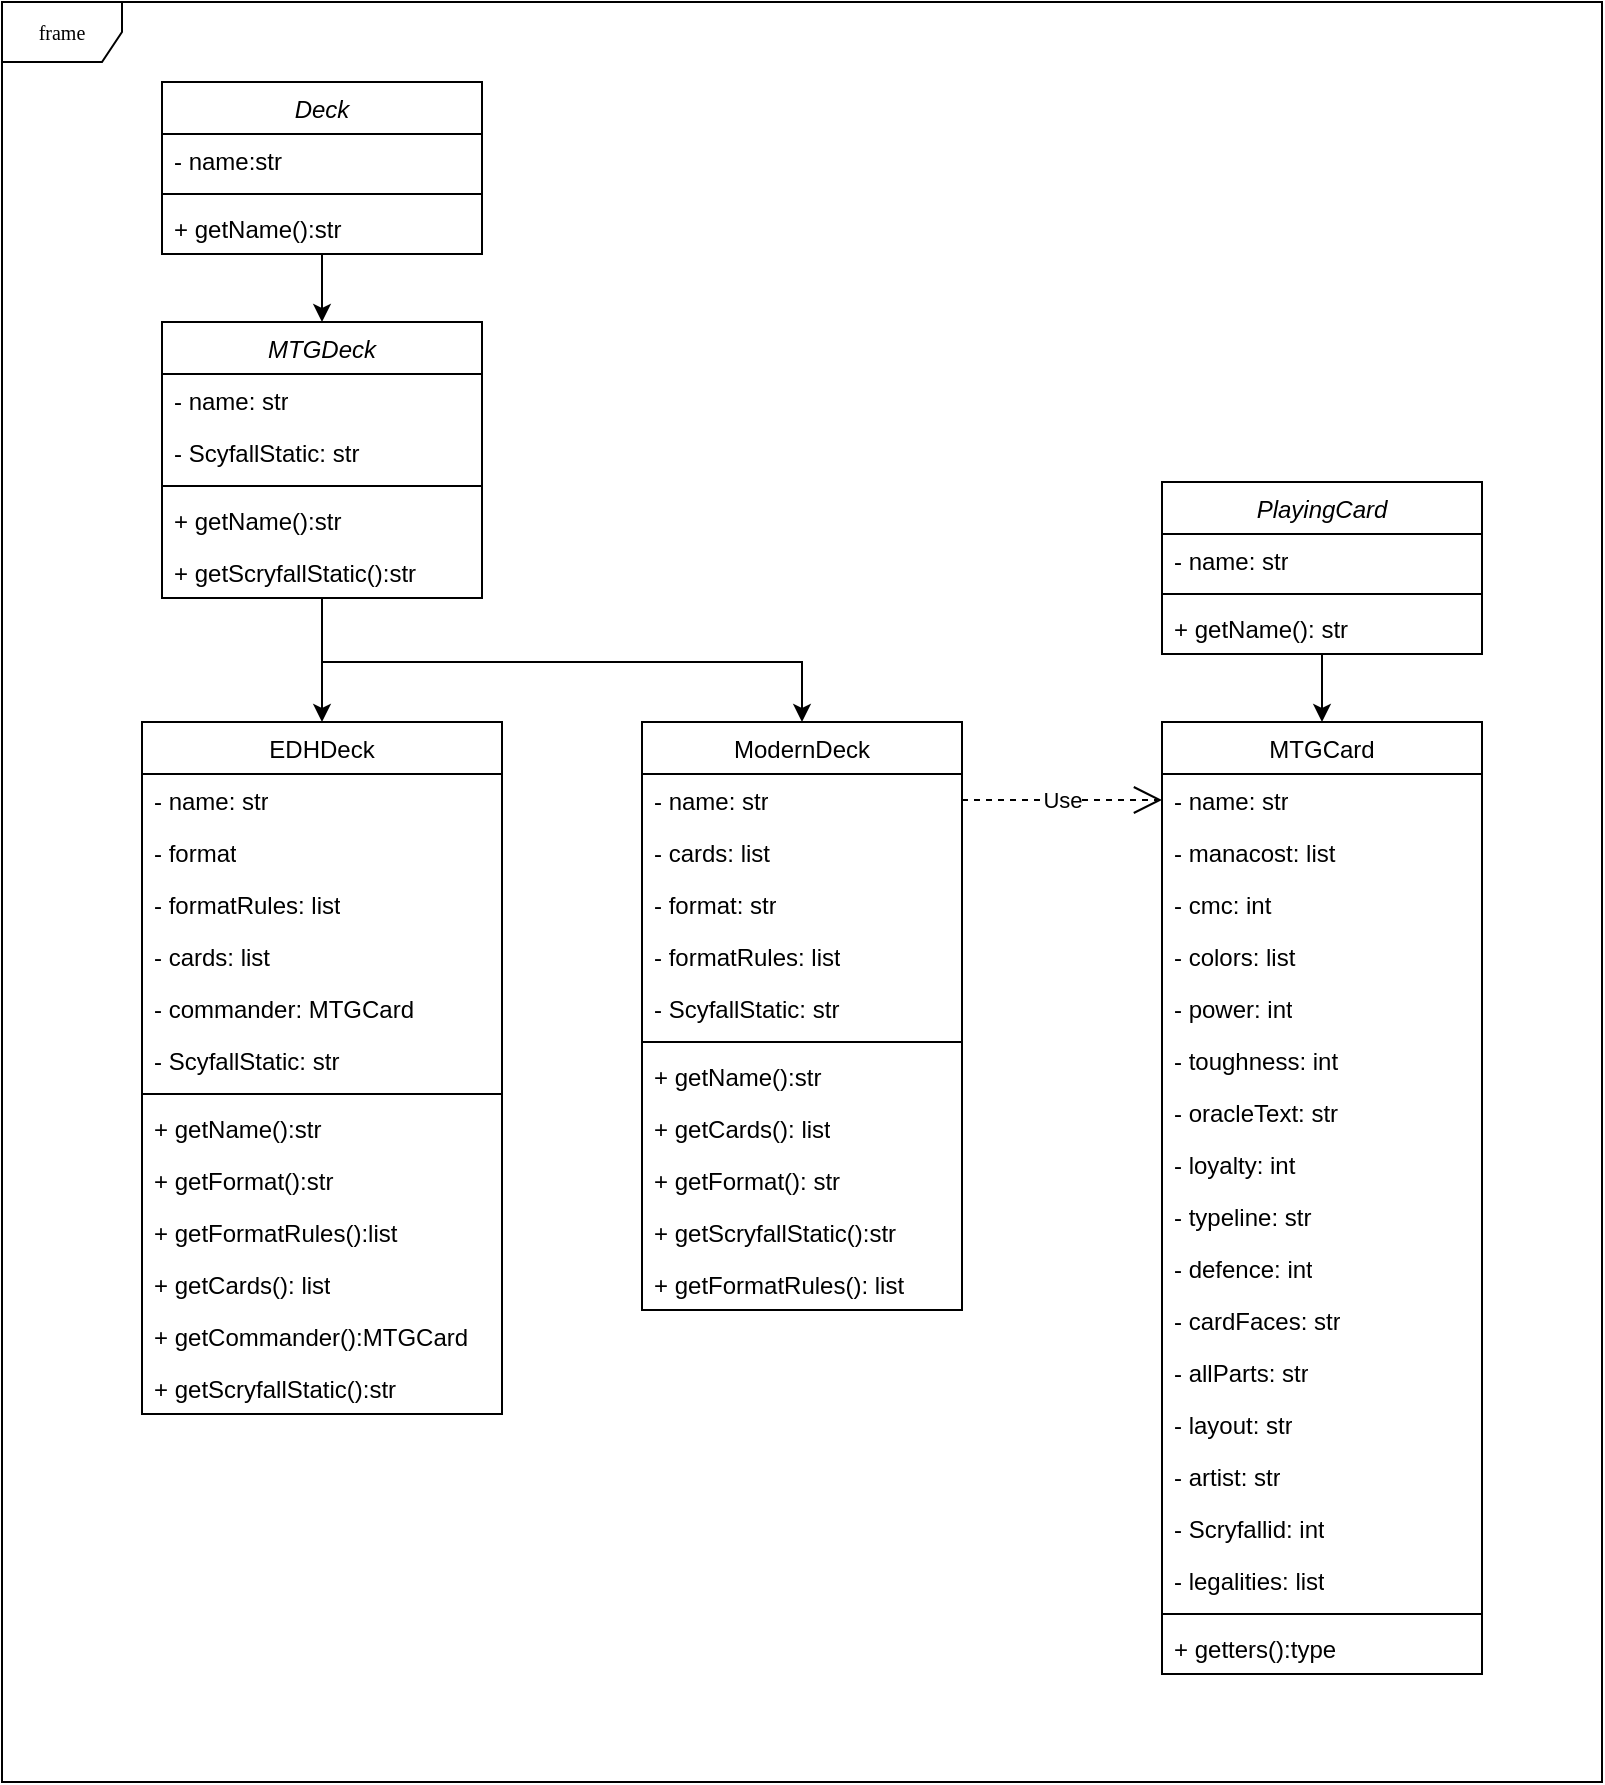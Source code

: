 <mxfile version="26.2.2">
  <diagram name="Page-1" id="c4acf3e9-155e-7222-9cf6-157b1a14988f">
    <mxGraphModel dx="1092" dy="913" grid="1" gridSize="10" guides="1" tooltips="1" connect="1" arrows="1" fold="1" page="1" pageScale="1" pageWidth="850" pageHeight="1100" background="none" math="0" shadow="0">
      <root>
        <mxCell id="0" />
        <mxCell id="1" parent="0" />
        <mxCell id="17acba5748e5396b-1" value="frame" style="shape=umlFrame;whiteSpace=wrap;html=1;rounded=0;shadow=0;comic=0;labelBackgroundColor=none;strokeWidth=1;fontFamily=Verdana;fontSize=10;align=center;" parent="1" vertex="1">
          <mxGeometry y="40" width="800" height="890" as="geometry" />
        </mxCell>
        <mxCell id="5rrmKJDz6aVRcs7-WAq3-39" style="edgeStyle=orthogonalEdgeStyle;rounded=0;orthogonalLoop=1;jettySize=auto;html=1;entryX=0.5;entryY=0;entryDx=0;entryDy=0;" parent="1" source="5rrmKJDz6aVRcs7-WAq3-26" target="5rrmKJDz6aVRcs7-WAq3-32" edge="1">
          <mxGeometry relative="1" as="geometry" />
        </mxCell>
        <mxCell id="5rrmKJDz6aVRcs7-WAq3-26" value="&lt;i style=&quot;font-weight: normal;&quot;&gt;Deck&lt;/i&gt;" style="swimlane;fontStyle=1;align=center;verticalAlign=top;childLayout=stackLayout;horizontal=1;startSize=26;horizontalStack=0;resizeParent=1;resizeParentMax=0;resizeLast=0;collapsible=1;marginBottom=0;whiteSpace=wrap;html=1;" parent="1" vertex="1">
          <mxGeometry x="80" y="80" width="160" height="86" as="geometry" />
        </mxCell>
        <mxCell id="5rrmKJDz6aVRcs7-WAq3-27" value="- name:str" style="text;strokeColor=none;fillColor=none;align=left;verticalAlign=top;spacingLeft=4;spacingRight=4;overflow=hidden;rotatable=0;points=[[0,0.5],[1,0.5]];portConstraint=eastwest;whiteSpace=wrap;html=1;" parent="5rrmKJDz6aVRcs7-WAq3-26" vertex="1">
          <mxGeometry y="26" width="160" height="26" as="geometry" />
        </mxCell>
        <mxCell id="5rrmKJDz6aVRcs7-WAq3-28" value="" style="line;strokeWidth=1;fillColor=none;align=left;verticalAlign=middle;spacingTop=-1;spacingLeft=3;spacingRight=3;rotatable=0;labelPosition=right;points=[];portConstraint=eastwest;strokeColor=inherit;" parent="5rrmKJDz6aVRcs7-WAq3-26" vertex="1">
          <mxGeometry y="52" width="160" height="8" as="geometry" />
        </mxCell>
        <mxCell id="5rrmKJDz6aVRcs7-WAq3-29" value="+ getName():str" style="text;strokeColor=none;fillColor=none;align=left;verticalAlign=top;spacingLeft=4;spacingRight=4;overflow=hidden;rotatable=0;points=[[0,0.5],[1,0.5]];portConstraint=eastwest;whiteSpace=wrap;html=1;" parent="5rrmKJDz6aVRcs7-WAq3-26" vertex="1">
          <mxGeometry y="60" width="160" height="26" as="geometry" />
        </mxCell>
        <mxCell id="5rrmKJDz6aVRcs7-WAq3-67" style="edgeStyle=orthogonalEdgeStyle;rounded=0;orthogonalLoop=1;jettySize=auto;html=1;" parent="1" source="5rrmKJDz6aVRcs7-WAq3-32" target="5rrmKJDz6aVRcs7-WAq3-56" edge="1">
          <mxGeometry relative="1" as="geometry">
            <Array as="points">
              <mxPoint x="160" y="370" />
              <mxPoint x="400" y="370" />
            </Array>
          </mxGeometry>
        </mxCell>
        <mxCell id="5rrmKJDz6aVRcs7-WAq3-68" style="edgeStyle=orthogonalEdgeStyle;rounded=0;orthogonalLoop=1;jettySize=auto;html=1;entryX=0.5;entryY=0;entryDx=0;entryDy=0;" parent="1" source="5rrmKJDz6aVRcs7-WAq3-32" target="5rrmKJDz6aVRcs7-WAq3-42" edge="1">
          <mxGeometry relative="1" as="geometry" />
        </mxCell>
        <mxCell id="5rrmKJDz6aVRcs7-WAq3-32" value="&lt;i style=&quot;font-weight: normal;&quot;&gt;MTGDeck&lt;/i&gt;" style="swimlane;fontStyle=1;align=center;verticalAlign=top;childLayout=stackLayout;horizontal=1;startSize=26;horizontalStack=0;resizeParent=1;resizeParentMax=0;resizeLast=0;collapsible=1;marginBottom=0;whiteSpace=wrap;html=1;" parent="1" vertex="1">
          <mxGeometry x="80" y="200" width="160" height="138" as="geometry" />
        </mxCell>
        <mxCell id="5rrmKJDz6aVRcs7-WAq3-37" value="- name: str" style="text;strokeColor=none;fillColor=none;align=left;verticalAlign=top;spacingLeft=4;spacingRight=4;overflow=hidden;rotatable=0;points=[[0,0.5],[1,0.5]];portConstraint=eastwest;whiteSpace=wrap;html=1;" parent="5rrmKJDz6aVRcs7-WAq3-32" vertex="1">
          <mxGeometry y="26" width="160" height="26" as="geometry" />
        </mxCell>
        <mxCell id="5rrmKJDz6aVRcs7-WAq3-33" value="- ScyfallStatic: str" style="text;strokeColor=none;fillColor=none;align=left;verticalAlign=top;spacingLeft=4;spacingRight=4;overflow=hidden;rotatable=0;points=[[0,0.5],[1,0.5]];portConstraint=eastwest;whiteSpace=wrap;html=1;" parent="5rrmKJDz6aVRcs7-WAq3-32" vertex="1">
          <mxGeometry y="52" width="160" height="26" as="geometry" />
        </mxCell>
        <mxCell id="5rrmKJDz6aVRcs7-WAq3-34" value="" style="line;strokeWidth=1;fillColor=none;align=left;verticalAlign=middle;spacingTop=-1;spacingLeft=3;spacingRight=3;rotatable=0;labelPosition=right;points=[];portConstraint=eastwest;strokeColor=inherit;" parent="5rrmKJDz6aVRcs7-WAq3-32" vertex="1">
          <mxGeometry y="78" width="160" height="8" as="geometry" />
        </mxCell>
        <mxCell id="5rrmKJDz6aVRcs7-WAq3-40" value="+ getName():str" style="text;strokeColor=none;fillColor=none;align=left;verticalAlign=top;spacingLeft=4;spacingRight=4;overflow=hidden;rotatable=0;points=[[0,0.5],[1,0.5]];portConstraint=eastwest;whiteSpace=wrap;html=1;" parent="5rrmKJDz6aVRcs7-WAq3-32" vertex="1">
          <mxGeometry y="86" width="160" height="26" as="geometry" />
        </mxCell>
        <mxCell id="5rrmKJDz6aVRcs7-WAq3-35" value="+ getScryfallStatic():str" style="text;strokeColor=none;fillColor=none;align=left;verticalAlign=top;spacingLeft=4;spacingRight=4;overflow=hidden;rotatable=0;points=[[0,0.5],[1,0.5]];portConstraint=eastwest;whiteSpace=wrap;html=1;" parent="5rrmKJDz6aVRcs7-WAq3-32" vertex="1">
          <mxGeometry y="112" width="160" height="26" as="geometry" />
        </mxCell>
        <mxCell id="5rrmKJDz6aVRcs7-WAq3-42" value="&lt;span style=&quot;font-weight: normal;&quot;&gt;EDHDeck&lt;/span&gt;" style="swimlane;fontStyle=1;align=center;verticalAlign=top;childLayout=stackLayout;horizontal=1;startSize=26;horizontalStack=0;resizeParent=1;resizeParentMax=0;resizeLast=0;collapsible=1;marginBottom=0;whiteSpace=wrap;html=1;" parent="1" vertex="1">
          <mxGeometry x="70" y="400" width="180" height="346" as="geometry" />
        </mxCell>
        <mxCell id="5rrmKJDz6aVRcs7-WAq3-43" value="- name: str" style="text;strokeColor=none;fillColor=none;align=left;verticalAlign=top;spacingLeft=4;spacingRight=4;overflow=hidden;rotatable=0;points=[[0,0.5],[1,0.5]];portConstraint=eastwest;whiteSpace=wrap;html=1;" parent="5rrmKJDz6aVRcs7-WAq3-42" vertex="1">
          <mxGeometry y="26" width="180" height="26" as="geometry" />
        </mxCell>
        <mxCell id="5rrmKJDz6aVRcs7-WAq3-49" value="- format" style="text;strokeColor=none;fillColor=none;align=left;verticalAlign=top;spacingLeft=4;spacingRight=4;overflow=hidden;rotatable=0;points=[[0,0.5],[1,0.5]];portConstraint=eastwest;whiteSpace=wrap;html=1;" parent="5rrmKJDz6aVRcs7-WAq3-42" vertex="1">
          <mxGeometry y="52" width="180" height="26" as="geometry" />
        </mxCell>
        <mxCell id="5rrmKJDz6aVRcs7-WAq3-63" value="- formatRules: list" style="text;strokeColor=none;fillColor=none;align=left;verticalAlign=top;spacingLeft=4;spacingRight=4;overflow=hidden;rotatable=0;points=[[0,0.5],[1,0.5]];portConstraint=eastwest;whiteSpace=wrap;html=1;" parent="5rrmKJDz6aVRcs7-WAq3-42" vertex="1">
          <mxGeometry y="78" width="180" height="26" as="geometry" />
        </mxCell>
        <mxCell id="5rrmKJDz6aVRcs7-WAq3-48" value="- cards: list" style="text;strokeColor=none;fillColor=none;align=left;verticalAlign=top;spacingLeft=4;spacingRight=4;overflow=hidden;rotatable=0;points=[[0,0.5],[1,0.5]];portConstraint=eastwest;whiteSpace=wrap;html=1;" parent="5rrmKJDz6aVRcs7-WAq3-42" vertex="1">
          <mxGeometry y="104" width="180" height="26" as="geometry" />
        </mxCell>
        <mxCell id="5rrmKJDz6aVRcs7-WAq3-54" value="- commander: MTGCard" style="text;strokeColor=none;fillColor=none;align=left;verticalAlign=top;spacingLeft=4;spacingRight=4;overflow=hidden;rotatable=0;points=[[0,0.5],[1,0.5]];portConstraint=eastwest;whiteSpace=wrap;html=1;" parent="5rrmKJDz6aVRcs7-WAq3-42" vertex="1">
          <mxGeometry y="130" width="180" height="26" as="geometry" />
        </mxCell>
        <mxCell id="5rrmKJDz6aVRcs7-WAq3-44" value="- ScyfallStatic: str" style="text;strokeColor=none;fillColor=none;align=left;verticalAlign=top;spacingLeft=4;spacingRight=4;overflow=hidden;rotatable=0;points=[[0,0.5],[1,0.5]];portConstraint=eastwest;whiteSpace=wrap;html=1;" parent="5rrmKJDz6aVRcs7-WAq3-42" vertex="1">
          <mxGeometry y="156" width="180" height="26" as="geometry" />
        </mxCell>
        <mxCell id="5rrmKJDz6aVRcs7-WAq3-45" value="" style="line;strokeWidth=1;fillColor=none;align=left;verticalAlign=middle;spacingTop=-1;spacingLeft=3;spacingRight=3;rotatable=0;labelPosition=right;points=[];portConstraint=eastwest;strokeColor=inherit;" parent="5rrmKJDz6aVRcs7-WAq3-42" vertex="1">
          <mxGeometry y="182" width="180" height="8" as="geometry" />
        </mxCell>
        <mxCell id="5rrmKJDz6aVRcs7-WAq3-46" value="+ getName():str" style="text;strokeColor=none;fillColor=none;align=left;verticalAlign=top;spacingLeft=4;spacingRight=4;overflow=hidden;rotatable=0;points=[[0,0.5],[1,0.5]];portConstraint=eastwest;whiteSpace=wrap;html=1;" parent="5rrmKJDz6aVRcs7-WAq3-42" vertex="1">
          <mxGeometry y="190" width="180" height="26" as="geometry" />
        </mxCell>
        <mxCell id="5rrmKJDz6aVRcs7-WAq3-52" value="+ getFormat():str" style="text;strokeColor=none;fillColor=none;align=left;verticalAlign=top;spacingLeft=4;spacingRight=4;overflow=hidden;rotatable=0;points=[[0,0.5],[1,0.5]];portConstraint=eastwest;whiteSpace=wrap;html=1;" parent="5rrmKJDz6aVRcs7-WAq3-42" vertex="1">
          <mxGeometry y="216" width="180" height="26" as="geometry" />
        </mxCell>
        <mxCell id="5rrmKJDz6aVRcs7-WAq3-53" value="+ getFormatRules():list" style="text;strokeColor=none;fillColor=none;align=left;verticalAlign=top;spacingLeft=4;spacingRight=4;overflow=hidden;rotatable=0;points=[[0,0.5],[1,0.5]];portConstraint=eastwest;whiteSpace=wrap;html=1;" parent="5rrmKJDz6aVRcs7-WAq3-42" vertex="1">
          <mxGeometry y="242" width="180" height="26" as="geometry" />
        </mxCell>
        <mxCell id="5rrmKJDz6aVRcs7-WAq3-51" value="+ getCards(): list" style="text;strokeColor=none;fillColor=none;align=left;verticalAlign=top;spacingLeft=4;spacingRight=4;overflow=hidden;rotatable=0;points=[[0,0.5],[1,0.5]];portConstraint=eastwest;whiteSpace=wrap;html=1;" parent="5rrmKJDz6aVRcs7-WAq3-42" vertex="1">
          <mxGeometry y="268" width="180" height="26" as="geometry" />
        </mxCell>
        <mxCell id="5rrmKJDz6aVRcs7-WAq3-55" value="+ getCommander():MTGCard" style="text;strokeColor=none;fillColor=none;align=left;verticalAlign=top;spacingLeft=4;spacingRight=4;overflow=hidden;rotatable=0;points=[[0,0.5],[1,0.5]];portConstraint=eastwest;whiteSpace=wrap;html=1;" parent="5rrmKJDz6aVRcs7-WAq3-42" vertex="1">
          <mxGeometry y="294" width="180" height="26" as="geometry" />
        </mxCell>
        <mxCell id="5rrmKJDz6aVRcs7-WAq3-47" value="+ getScryfallStatic():str" style="text;strokeColor=none;fillColor=none;align=left;verticalAlign=top;spacingLeft=4;spacingRight=4;overflow=hidden;rotatable=0;points=[[0,0.5],[1,0.5]];portConstraint=eastwest;whiteSpace=wrap;html=1;" parent="5rrmKJDz6aVRcs7-WAq3-42" vertex="1">
          <mxGeometry y="320" width="180" height="26" as="geometry" />
        </mxCell>
        <mxCell id="5rrmKJDz6aVRcs7-WAq3-56" value="&lt;span style=&quot;font-weight: normal;&quot;&gt;ModernDeck&lt;/span&gt;" style="swimlane;fontStyle=1;align=center;verticalAlign=top;childLayout=stackLayout;horizontal=1;startSize=26;horizontalStack=0;resizeParent=1;resizeParentMax=0;resizeLast=0;collapsible=1;marginBottom=0;whiteSpace=wrap;html=1;" parent="1" vertex="1">
          <mxGeometry x="320" y="400" width="160" height="294" as="geometry" />
        </mxCell>
        <mxCell id="5rrmKJDz6aVRcs7-WAq3-57" value="- name: str" style="text;strokeColor=none;fillColor=none;align=left;verticalAlign=top;spacingLeft=4;spacingRight=4;overflow=hidden;rotatable=0;points=[[0,0.5],[1,0.5]];portConstraint=eastwest;whiteSpace=wrap;html=1;" parent="5rrmKJDz6aVRcs7-WAq3-56" vertex="1">
          <mxGeometry y="26" width="160" height="26" as="geometry" />
        </mxCell>
        <mxCell id="5rrmKJDz6aVRcs7-WAq3-65" value="- cards: list" style="text;strokeColor=none;fillColor=none;align=left;verticalAlign=top;spacingLeft=4;spacingRight=4;overflow=hidden;rotatable=0;points=[[0,0.5],[1,0.5]];portConstraint=eastwest;whiteSpace=wrap;html=1;" parent="5rrmKJDz6aVRcs7-WAq3-56" vertex="1">
          <mxGeometry y="52" width="160" height="26" as="geometry" />
        </mxCell>
        <mxCell id="5rrmKJDz6aVRcs7-WAq3-62" value="- format: str" style="text;strokeColor=none;fillColor=none;align=left;verticalAlign=top;spacingLeft=4;spacingRight=4;overflow=hidden;rotatable=0;points=[[0,0.5],[1,0.5]];portConstraint=eastwest;whiteSpace=wrap;html=1;" parent="5rrmKJDz6aVRcs7-WAq3-56" vertex="1">
          <mxGeometry y="78" width="160" height="26" as="geometry" />
        </mxCell>
        <mxCell id="5rrmKJDz6aVRcs7-WAq3-64" value="- formatRules: list" style="text;strokeColor=none;fillColor=none;align=left;verticalAlign=top;spacingLeft=4;spacingRight=4;overflow=hidden;rotatable=0;points=[[0,0.5],[1,0.5]];portConstraint=eastwest;whiteSpace=wrap;html=1;" parent="5rrmKJDz6aVRcs7-WAq3-56" vertex="1">
          <mxGeometry y="104" width="160" height="26" as="geometry" />
        </mxCell>
        <mxCell id="5rrmKJDz6aVRcs7-WAq3-58" value="- ScyfallStatic: str" style="text;strokeColor=none;fillColor=none;align=left;verticalAlign=top;spacingLeft=4;spacingRight=4;overflow=hidden;rotatable=0;points=[[0,0.5],[1,0.5]];portConstraint=eastwest;whiteSpace=wrap;html=1;" parent="5rrmKJDz6aVRcs7-WAq3-56" vertex="1">
          <mxGeometry y="130" width="160" height="26" as="geometry" />
        </mxCell>
        <mxCell id="5rrmKJDz6aVRcs7-WAq3-59" value="" style="line;strokeWidth=1;fillColor=none;align=left;verticalAlign=middle;spacingTop=-1;spacingLeft=3;spacingRight=3;rotatable=0;labelPosition=right;points=[];portConstraint=eastwest;strokeColor=inherit;" parent="5rrmKJDz6aVRcs7-WAq3-56" vertex="1">
          <mxGeometry y="156" width="160" height="8" as="geometry" />
        </mxCell>
        <mxCell id="5rrmKJDz6aVRcs7-WAq3-60" value="+ getName():str" style="text;strokeColor=none;fillColor=none;align=left;verticalAlign=top;spacingLeft=4;spacingRight=4;overflow=hidden;rotatable=0;points=[[0,0.5],[1,0.5]];portConstraint=eastwest;whiteSpace=wrap;html=1;" parent="5rrmKJDz6aVRcs7-WAq3-56" vertex="1">
          <mxGeometry y="164" width="160" height="26" as="geometry" />
        </mxCell>
        <mxCell id="5rrmKJDz6aVRcs7-WAq3-69" value="+ getCards(): list" style="text;strokeColor=none;fillColor=none;align=left;verticalAlign=top;spacingLeft=4;spacingRight=4;overflow=hidden;rotatable=0;points=[[0,0.5],[1,0.5]];portConstraint=eastwest;whiteSpace=wrap;html=1;" parent="5rrmKJDz6aVRcs7-WAq3-56" vertex="1">
          <mxGeometry y="190" width="160" height="26" as="geometry" />
        </mxCell>
        <mxCell id="5rrmKJDz6aVRcs7-WAq3-70" value="+ getFormat(): str" style="text;strokeColor=none;fillColor=none;align=left;verticalAlign=top;spacingLeft=4;spacingRight=4;overflow=hidden;rotatable=0;points=[[0,0.5],[1,0.5]];portConstraint=eastwest;whiteSpace=wrap;html=1;" parent="5rrmKJDz6aVRcs7-WAq3-56" vertex="1">
          <mxGeometry y="216" width="160" height="26" as="geometry" />
        </mxCell>
        <mxCell id="5rrmKJDz6aVRcs7-WAq3-61" value="+ getScryfallStatic():str" style="text;strokeColor=none;fillColor=none;align=left;verticalAlign=top;spacingLeft=4;spacingRight=4;overflow=hidden;rotatable=0;points=[[0,0.5],[1,0.5]];portConstraint=eastwest;whiteSpace=wrap;html=1;" parent="5rrmKJDz6aVRcs7-WAq3-56" vertex="1">
          <mxGeometry y="242" width="160" height="26" as="geometry" />
        </mxCell>
        <mxCell id="5rrmKJDz6aVRcs7-WAq3-71" value="+ getFormatRules(): list" style="text;strokeColor=none;fillColor=none;align=left;verticalAlign=top;spacingLeft=4;spacingRight=4;overflow=hidden;rotatable=0;points=[[0,0.5],[1,0.5]];portConstraint=eastwest;whiteSpace=wrap;html=1;" parent="5rrmKJDz6aVRcs7-WAq3-56" vertex="1">
          <mxGeometry y="268" width="160" height="26" as="geometry" />
        </mxCell>
        <mxCell id="5rrmKJDz6aVRcs7-WAq3-84" style="edgeStyle=orthogonalEdgeStyle;rounded=0;orthogonalLoop=1;jettySize=auto;html=1;entryX=0.5;entryY=0;entryDx=0;entryDy=0;" parent="1" source="5rrmKJDz6aVRcs7-WAq3-73" target="5rrmKJDz6aVRcs7-WAq3-77" edge="1">
          <mxGeometry relative="1" as="geometry" />
        </mxCell>
        <mxCell id="5rrmKJDz6aVRcs7-WAq3-73" value="&lt;i style=&quot;font-weight: normal;&quot;&gt;PlayingCard&lt;/i&gt;" style="swimlane;fontStyle=1;align=center;verticalAlign=top;childLayout=stackLayout;horizontal=1;startSize=26;horizontalStack=0;resizeParent=1;resizeParentMax=0;resizeLast=0;collapsible=1;marginBottom=0;whiteSpace=wrap;html=1;" parent="1" vertex="1">
          <mxGeometry x="580" y="280" width="160" height="86" as="geometry" />
        </mxCell>
        <mxCell id="5rrmKJDz6aVRcs7-WAq3-74" value="- name: str" style="text;strokeColor=none;fillColor=none;align=left;verticalAlign=top;spacingLeft=4;spacingRight=4;overflow=hidden;rotatable=0;points=[[0,0.5],[1,0.5]];portConstraint=eastwest;whiteSpace=wrap;html=1;" parent="5rrmKJDz6aVRcs7-WAq3-73" vertex="1">
          <mxGeometry y="26" width="160" height="26" as="geometry" />
        </mxCell>
        <mxCell id="5rrmKJDz6aVRcs7-WAq3-75" value="" style="line;strokeWidth=1;fillColor=none;align=left;verticalAlign=middle;spacingTop=-1;spacingLeft=3;spacingRight=3;rotatable=0;labelPosition=right;points=[];portConstraint=eastwest;strokeColor=inherit;" parent="5rrmKJDz6aVRcs7-WAq3-73" vertex="1">
          <mxGeometry y="52" width="160" height="8" as="geometry" />
        </mxCell>
        <mxCell id="5rrmKJDz6aVRcs7-WAq3-76" value="+ getName(): str" style="text;strokeColor=none;fillColor=none;align=left;verticalAlign=top;spacingLeft=4;spacingRight=4;overflow=hidden;rotatable=0;points=[[0,0.5],[1,0.5]];portConstraint=eastwest;whiteSpace=wrap;html=1;" parent="5rrmKJDz6aVRcs7-WAq3-73" vertex="1">
          <mxGeometry y="60" width="160" height="26" as="geometry" />
        </mxCell>
        <mxCell id="5rrmKJDz6aVRcs7-WAq3-77" value="&lt;span style=&quot;font-weight: normal;&quot;&gt;MTGCard&lt;/span&gt;" style="swimlane;fontStyle=1;align=center;verticalAlign=top;childLayout=stackLayout;horizontal=1;startSize=26;horizontalStack=0;resizeParent=1;resizeParentMax=0;resizeLast=0;collapsible=1;marginBottom=0;whiteSpace=wrap;html=1;" parent="1" vertex="1">
          <mxGeometry x="580" y="400" width="160" height="476" as="geometry" />
        </mxCell>
        <mxCell id="5rrmKJDz6aVRcs7-WAq3-78" value="- name: str" style="text;strokeColor=none;fillColor=none;align=left;verticalAlign=top;spacingLeft=4;spacingRight=4;overflow=hidden;rotatable=0;points=[[0,0.5],[1,0.5]];portConstraint=eastwest;whiteSpace=wrap;html=1;" parent="5rrmKJDz6aVRcs7-WAq3-77" vertex="1">
          <mxGeometry y="26" width="160" height="26" as="geometry" />
        </mxCell>
        <mxCell id="5rrmKJDz6aVRcs7-WAq3-97" value="- manacost: list" style="text;strokeColor=none;fillColor=none;align=left;verticalAlign=top;spacingLeft=4;spacingRight=4;overflow=hidden;rotatable=0;points=[[0,0.5],[1,0.5]];portConstraint=eastwest;whiteSpace=wrap;html=1;" parent="5rrmKJDz6aVRcs7-WAq3-77" vertex="1">
          <mxGeometry y="52" width="160" height="26" as="geometry" />
        </mxCell>
        <mxCell id="5rrmKJDz6aVRcs7-WAq3-87" value="- cmc: int" style="text;strokeColor=none;fillColor=none;align=left;verticalAlign=top;spacingLeft=4;spacingRight=4;overflow=hidden;rotatable=0;points=[[0,0.5],[1,0.5]];portConstraint=eastwest;whiteSpace=wrap;html=1;" parent="5rrmKJDz6aVRcs7-WAq3-77" vertex="1">
          <mxGeometry y="78" width="160" height="26" as="geometry" />
        </mxCell>
        <mxCell id="5rrmKJDz6aVRcs7-WAq3-88" value="- colors: list" style="text;strokeColor=none;fillColor=none;align=left;verticalAlign=top;spacingLeft=4;spacingRight=4;overflow=hidden;rotatable=0;points=[[0,0.5],[1,0.5]];portConstraint=eastwest;whiteSpace=wrap;html=1;" parent="5rrmKJDz6aVRcs7-WAq3-77" vertex="1">
          <mxGeometry y="104" width="160" height="26" as="geometry" />
        </mxCell>
        <mxCell id="5rrmKJDz6aVRcs7-WAq3-98" value="- power: int" style="text;strokeColor=none;fillColor=none;align=left;verticalAlign=top;spacingLeft=4;spacingRight=4;overflow=hidden;rotatable=0;points=[[0,0.5],[1,0.5]];portConstraint=eastwest;whiteSpace=wrap;html=1;" parent="5rrmKJDz6aVRcs7-WAq3-77" vertex="1">
          <mxGeometry y="130" width="160" height="26" as="geometry" />
        </mxCell>
        <mxCell id="5rrmKJDz6aVRcs7-WAq3-99" value="- toughness: int" style="text;strokeColor=none;fillColor=none;align=left;verticalAlign=top;spacingLeft=4;spacingRight=4;overflow=hidden;rotatable=0;points=[[0,0.5],[1,0.5]];portConstraint=eastwest;whiteSpace=wrap;html=1;" parent="5rrmKJDz6aVRcs7-WAq3-77" vertex="1">
          <mxGeometry y="156" width="160" height="26" as="geometry" />
        </mxCell>
        <mxCell id="5rrmKJDz6aVRcs7-WAq3-90" value="- oracleText: str" style="text;strokeColor=none;fillColor=none;align=left;verticalAlign=top;spacingLeft=4;spacingRight=4;overflow=hidden;rotatable=0;points=[[0,0.5],[1,0.5]];portConstraint=eastwest;whiteSpace=wrap;html=1;" parent="5rrmKJDz6aVRcs7-WAq3-77" vertex="1">
          <mxGeometry y="182" width="160" height="26" as="geometry" />
        </mxCell>
        <mxCell id="5rrmKJDz6aVRcs7-WAq3-95" value="- loyalty: int" style="text;strokeColor=none;fillColor=none;align=left;verticalAlign=top;spacingLeft=4;spacingRight=4;overflow=hidden;rotatable=0;points=[[0,0.5],[1,0.5]];portConstraint=eastwest;whiteSpace=wrap;html=1;" parent="5rrmKJDz6aVRcs7-WAq3-77" vertex="1">
          <mxGeometry y="208" width="160" height="26" as="geometry" />
        </mxCell>
        <mxCell id="5rrmKJDz6aVRcs7-WAq3-89" value="- typeline: str" style="text;strokeColor=none;fillColor=none;align=left;verticalAlign=top;spacingLeft=4;spacingRight=4;overflow=hidden;rotatable=0;points=[[0,0.5],[1,0.5]];portConstraint=eastwest;whiteSpace=wrap;html=1;" parent="5rrmKJDz6aVRcs7-WAq3-77" vertex="1">
          <mxGeometry y="234" width="160" height="26" as="geometry" />
        </mxCell>
        <mxCell id="5rrmKJDz6aVRcs7-WAq3-94" value="- defence: int" style="text;strokeColor=none;fillColor=none;align=left;verticalAlign=top;spacingLeft=4;spacingRight=4;overflow=hidden;rotatable=0;points=[[0,0.5],[1,0.5]];portConstraint=eastwest;whiteSpace=wrap;html=1;" parent="5rrmKJDz6aVRcs7-WAq3-77" vertex="1">
          <mxGeometry y="260" width="160" height="26" as="geometry" />
        </mxCell>
        <mxCell id="5rrmKJDz6aVRcs7-WAq3-93" value="- cardFaces: str" style="text;strokeColor=none;fillColor=none;align=left;verticalAlign=top;spacingLeft=4;spacingRight=4;overflow=hidden;rotatable=0;points=[[0,0.5],[1,0.5]];portConstraint=eastwest;whiteSpace=wrap;html=1;" parent="5rrmKJDz6aVRcs7-WAq3-77" vertex="1">
          <mxGeometry y="286" width="160" height="26" as="geometry" />
        </mxCell>
        <mxCell id="5rrmKJDz6aVRcs7-WAq3-92" value="- allParts: str" style="text;strokeColor=none;fillColor=none;align=left;verticalAlign=top;spacingLeft=4;spacingRight=4;overflow=hidden;rotatable=0;points=[[0,0.5],[1,0.5]];portConstraint=eastwest;whiteSpace=wrap;html=1;" parent="5rrmKJDz6aVRcs7-WAq3-77" vertex="1">
          <mxGeometry y="312" width="160" height="26" as="geometry" />
        </mxCell>
        <mxCell id="5rrmKJDz6aVRcs7-WAq3-91" value="- layout: str" style="text;strokeColor=none;fillColor=none;align=left;verticalAlign=top;spacingLeft=4;spacingRight=4;overflow=hidden;rotatable=0;points=[[0,0.5],[1,0.5]];portConstraint=eastwest;whiteSpace=wrap;html=1;" parent="5rrmKJDz6aVRcs7-WAq3-77" vertex="1">
          <mxGeometry y="338" width="160" height="26" as="geometry" />
        </mxCell>
        <mxCell id="5rrmKJDz6aVRcs7-WAq3-86" value="- artist: str" style="text;strokeColor=none;fillColor=none;align=left;verticalAlign=top;spacingLeft=4;spacingRight=4;overflow=hidden;rotatable=0;points=[[0,0.5],[1,0.5]];portConstraint=eastwest;whiteSpace=wrap;html=1;" parent="5rrmKJDz6aVRcs7-WAq3-77" vertex="1">
          <mxGeometry y="364" width="160" height="26" as="geometry" />
        </mxCell>
        <mxCell id="5rrmKJDz6aVRcs7-WAq3-85" value="- Scryfallid: int" style="text;strokeColor=none;fillColor=none;align=left;verticalAlign=top;spacingLeft=4;spacingRight=4;overflow=hidden;rotatable=0;points=[[0,0.5],[1,0.5]];portConstraint=eastwest;whiteSpace=wrap;html=1;" parent="5rrmKJDz6aVRcs7-WAq3-77" vertex="1">
          <mxGeometry y="390" width="160" height="26" as="geometry" />
        </mxCell>
        <mxCell id="5rrmKJDz6aVRcs7-WAq3-96" value="- legalities: list" style="text;strokeColor=none;fillColor=none;align=left;verticalAlign=top;spacingLeft=4;spacingRight=4;overflow=hidden;rotatable=0;points=[[0,0.5],[1,0.5]];portConstraint=eastwest;whiteSpace=wrap;html=1;" parent="5rrmKJDz6aVRcs7-WAq3-77" vertex="1">
          <mxGeometry y="416" width="160" height="26" as="geometry" />
        </mxCell>
        <mxCell id="5rrmKJDz6aVRcs7-WAq3-79" value="" style="line;strokeWidth=1;fillColor=none;align=left;verticalAlign=middle;spacingTop=-1;spacingLeft=3;spacingRight=3;rotatable=0;labelPosition=right;points=[];portConstraint=eastwest;strokeColor=inherit;" parent="5rrmKJDz6aVRcs7-WAq3-77" vertex="1">
          <mxGeometry y="442" width="160" height="8" as="geometry" />
        </mxCell>
        <mxCell id="5rrmKJDz6aVRcs7-WAq3-80" value="+ getters():type" style="text;strokeColor=none;fillColor=none;align=left;verticalAlign=top;spacingLeft=4;spacingRight=4;overflow=hidden;rotatable=0;points=[[0,0.5],[1,0.5]];portConstraint=eastwest;whiteSpace=wrap;html=1;" parent="5rrmKJDz6aVRcs7-WAq3-77" vertex="1">
          <mxGeometry y="450" width="160" height="26" as="geometry" />
        </mxCell>
        <mxCell id="5rrmKJDz6aVRcs7-WAq3-81" value="Use" style="endArrow=open;endSize=12;dashed=1;html=1;rounded=0;exitX=1;exitY=0.5;exitDx=0;exitDy=0;entryX=0;entryY=0.5;entryDx=0;entryDy=0;" parent="1" source="5rrmKJDz6aVRcs7-WAq3-57" target="5rrmKJDz6aVRcs7-WAq3-78" edge="1">
          <mxGeometry width="160" relative="1" as="geometry">
            <mxPoint x="600" y="560" as="sourcePoint" />
            <mxPoint x="760" y="560" as="targetPoint" />
          </mxGeometry>
        </mxCell>
      </root>
    </mxGraphModel>
  </diagram>
</mxfile>
